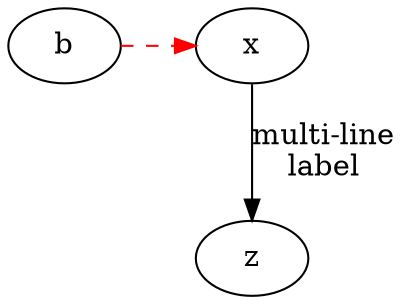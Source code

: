 digraph test4 {
       x -> z [label="multi-line\nlabel"];
       edge [style=dashed,color=red];
       b -> x;
       {rank=same; b x}
}

